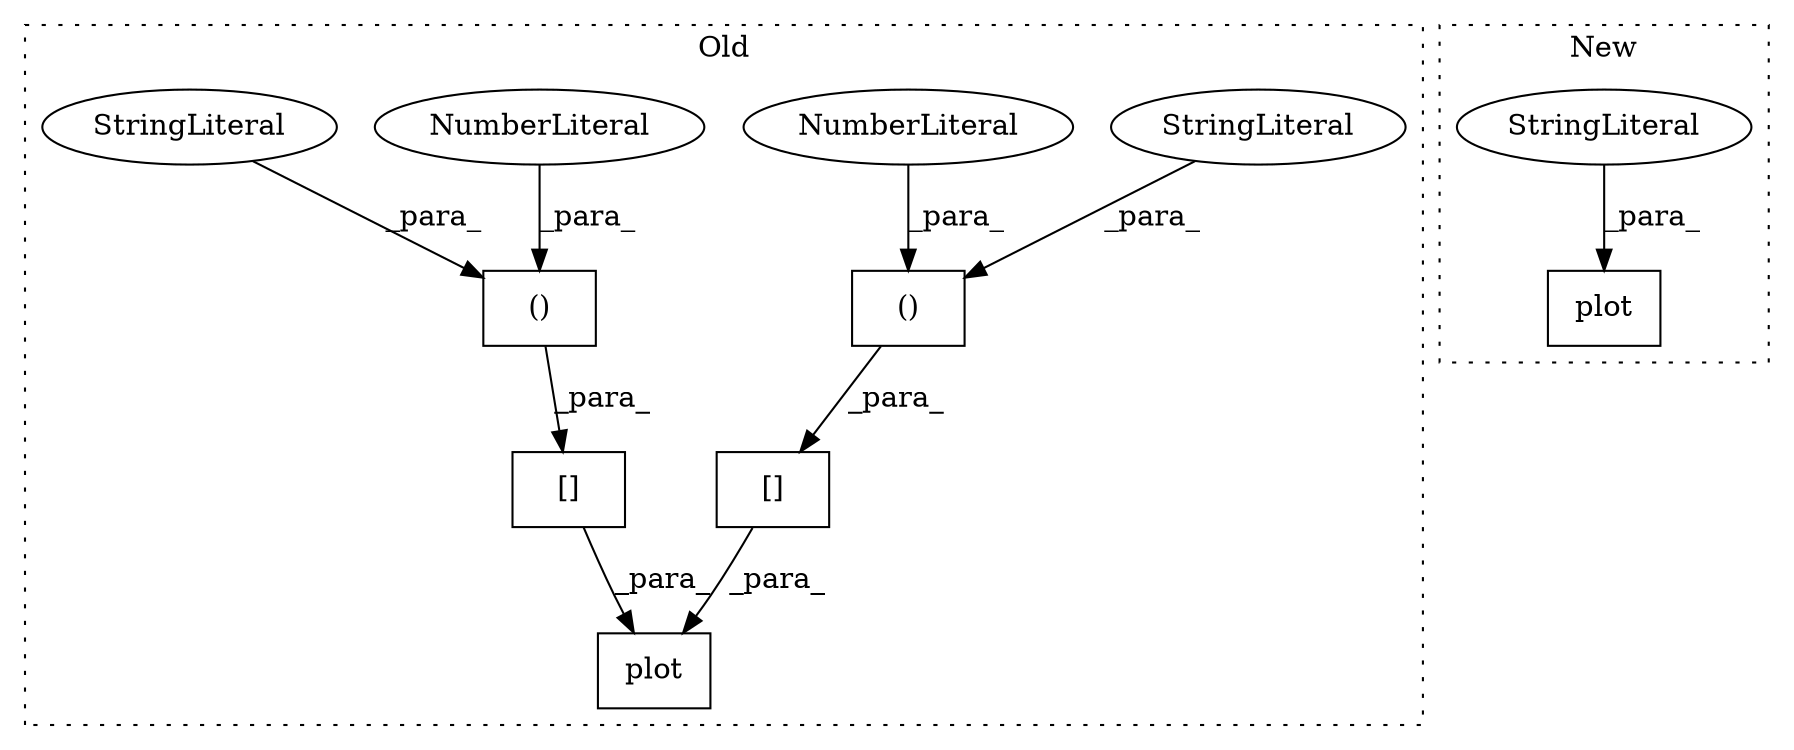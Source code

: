 digraph G {
subgraph cluster0 {
1 [label="()" a="106" s="1471" l="30" shape="box"];
3 [label="StringLiteral" a="45" s="1485" l="16" shape="ellipse"];
4 [label="[]" a="2" s="1455,1501" l="16,2" shape="box"];
5 [label="NumberLiteral" a="34" s="1471" l="1" shape="ellipse"];
6 [label="plot" a="32" s="1401,1507" l="5,1" shape="box"];
7 [label="()" a="106" s="1422" l="30" shape="box"];
8 [label="NumberLiteral" a="34" s="1422" l="1" shape="ellipse"];
9 [label="[]" a="2" s="1406,1452" l="16,2" shape="box"];
10 [label="StringLiteral" a="45" s="1436" l="16" shape="ellipse"];
label = "Old";
style="dotted";
}
subgraph cluster1 {
2 [label="plot" a="32" s="1401,1413" l="5,1" shape="box"];
11 [label="StringLiteral" a="45" s="1410" l="3" shape="ellipse"];
label = "New";
style="dotted";
}
1 -> 4 [label="_para_"];
3 -> 1 [label="_para_"];
4 -> 6 [label="_para_"];
5 -> 1 [label="_para_"];
7 -> 9 [label="_para_"];
8 -> 7 [label="_para_"];
9 -> 6 [label="_para_"];
10 -> 7 [label="_para_"];
11 -> 2 [label="_para_"];
}